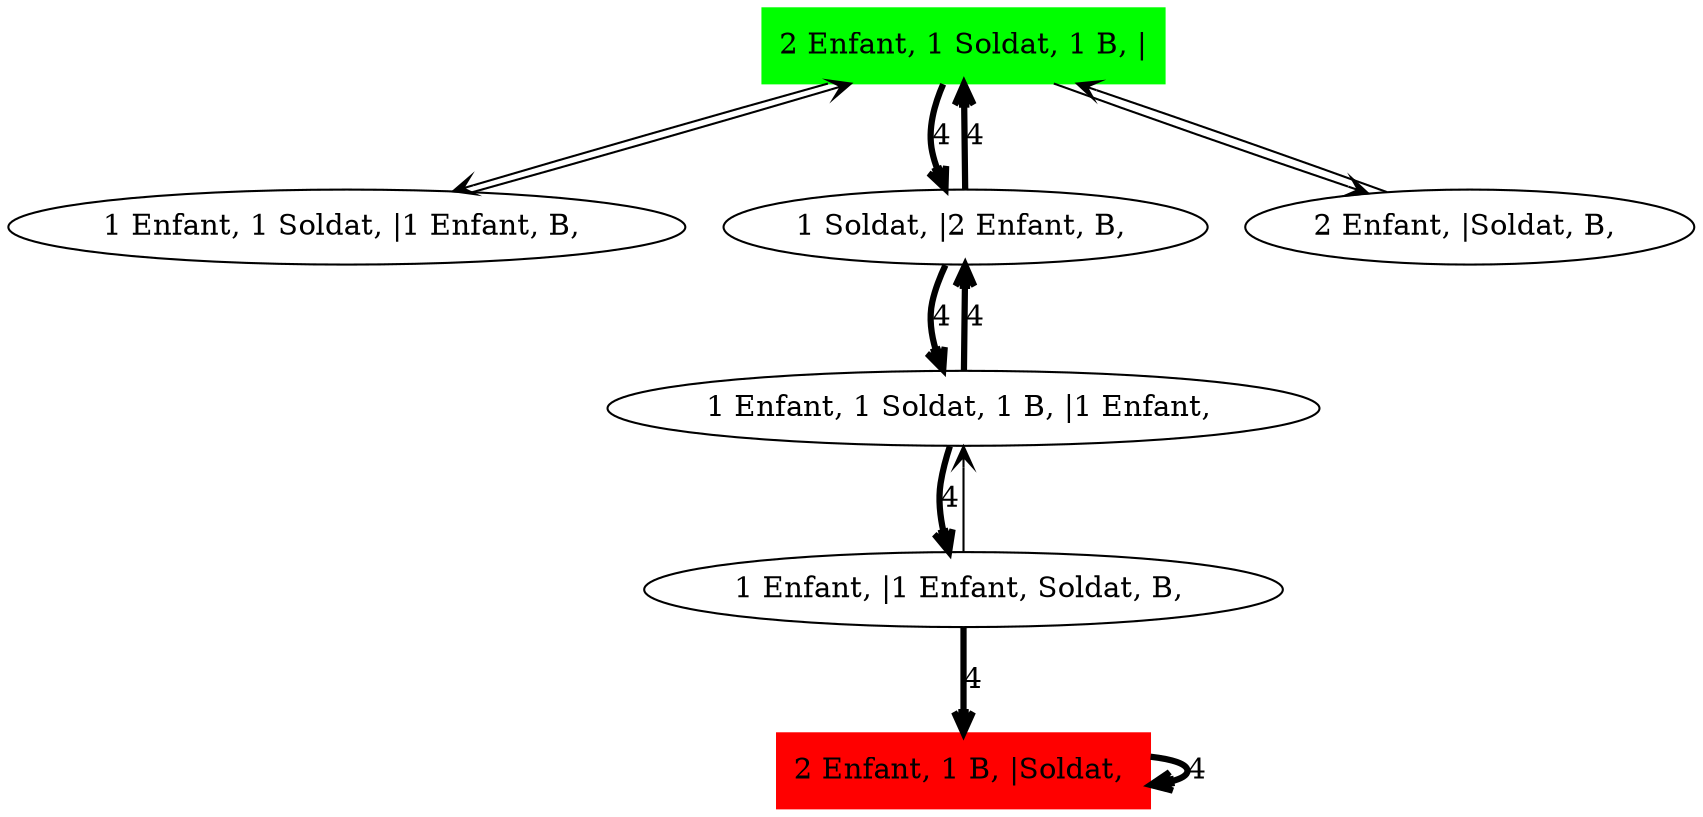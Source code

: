 digraph Soldat_Sol_ {
	initial [label="2 Enfant, 1 Soldat, 1 B, |" color=green shape=box style=filled]
	final [label="2 Enfant, 1 B, |Soldat, " color=red shape=box style=filled]
	initial -> "1 Enfant, 1 Soldat, |1 Enfant, B, " [arrowhead=open]
	initial -> "1 Soldat, |2 Enfant, B, " [label=4 arrowhead=open penwidth=3]
	initial -> "2 Enfant, |Soldat, B, " [arrowhead=open]
	"2 Enfant, |Soldat, B, " -> initial [arrowhead=open]
	"1 Soldat, |2 Enfant, B, " -> "1 Enfant, 1 Soldat, 1 B, |1 Enfant, " [label=4 arrowhead=open penwidth=3]
	"1 Soldat, |2 Enfant, B, " -> initial [label=4 arrowhead=open penwidth=3]
	"1 Enfant, 1 Soldat, 1 B, |1 Enfant, " -> "1 Soldat, |2 Enfant, B, " [label=4 arrowhead=open penwidth=3]
	"1 Enfant, 1 Soldat, 1 B, |1 Enfant, " -> "1 Enfant, |1 Enfant, Soldat, B, " [label=4 arrowhead=open penwidth=3]
	"1 Enfant, |1 Enfant, Soldat, B, " -> final [label=4 arrowhead=open penwidth=3]
	"1 Enfant, |1 Enfant, Soldat, B, " -> "1 Enfant, 1 Soldat, 1 B, |1 Enfant, " [arrowhead=open]
	final -> final [label=4 arrowhead=open penwidth=3]
	"1 Enfant, 1 Soldat, |1 Enfant, B, " -> initial [arrowhead=open]
}
